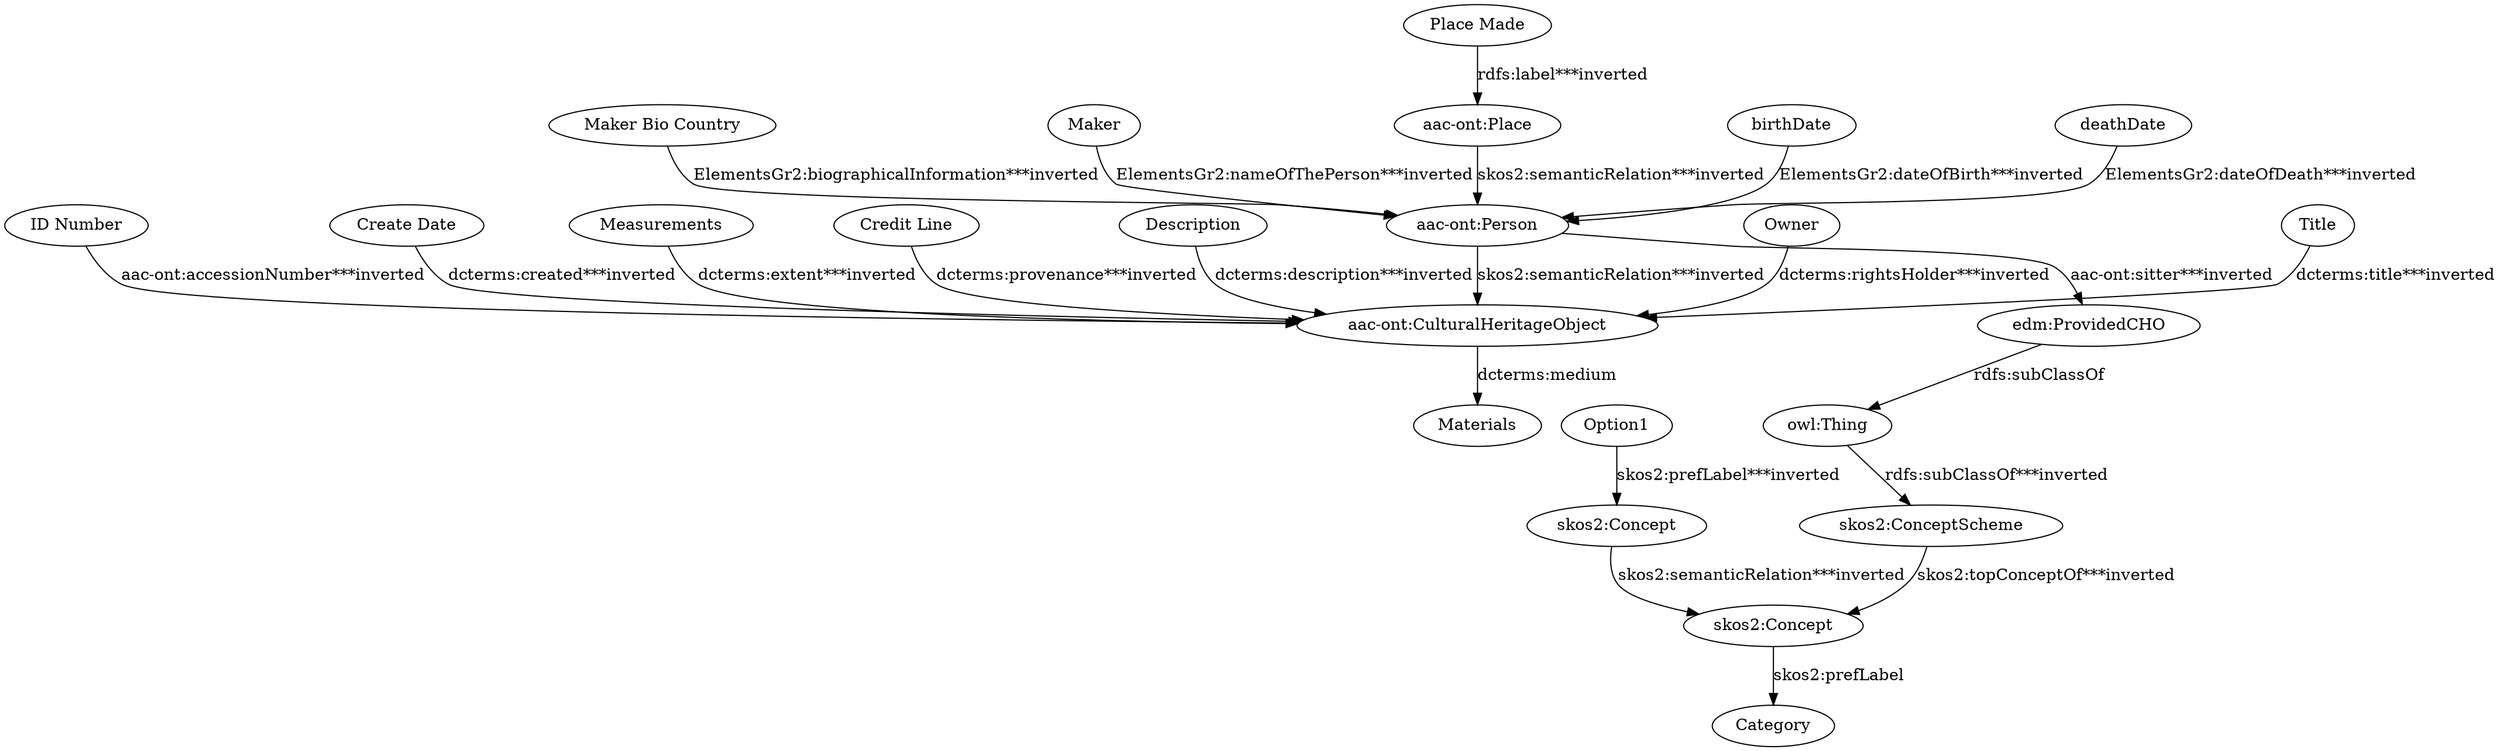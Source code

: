 digraph {
  "Create Date" [type=attribute_name,label="Create Date"]
  "aac-ont:CulturalHeritageObject1" [type=class_uri,label="aac-ont:CulturalHeritageObject"]
  "Credit Line" [type=attribute_name,label="Credit Line"]
  Description [type=attribute_name,label=Description]
  "ID Number" [type=attribute_name,label="ID Number"]
  "Maker Bio Country" [type=attribute_name,label="Maker Bio Country"]
  "aac-ont:Person1" [type=class_uri,label="aac-ont:Person"]
  Maker [type=attribute_name,label=Maker]
  Measurements [type=attribute_name,label=Measurements]
  Option1 [type=attribute_name,label=Option1]
  "skos2:Concept1" [type=class_uri,label="skos2:Concept"]
  Owner [type=attribute_name,label=Owner]
  "Place Made" [type=attribute_name,label="Place Made"]
  "aac-ont:Place1" [type=class_uri,label="aac-ont:Place"]
  Title [type=attribute_name,label=Title]
  Materials [type=attribute_name,label=Materials]
  "edm:ProvidedCHO" [type=class_uri,label="edm:ProvidedCHO"]
  birthDate [type=attribute_name,label=birthDate]
  deathDate [type=attribute_name,label=deathDate]
  "owl:Thing" [type=special,label="owl:Thing"]
  "skos2:ConceptScheme" [type=class_uri,label="skos2:ConceptScheme"]
  "skos2:Concept2" [type=class_uri,label="skos2:Concept"]
  Category [type=attribute_name,label=Category]
  "Create Date" -> "aac-ont:CulturalHeritageObject1" [type=st_property_uri,label="dcterms:created***inverted",weight=1]
  "Credit Line" -> "aac-ont:CulturalHeritageObject1" [type=st_property_uri,label="dcterms:provenance***inverted",weight=1]
  Description -> "aac-ont:CulturalHeritageObject1" [type=st_property_uri,label="dcterms:description***inverted",weight=1]
  "ID Number" -> "aac-ont:CulturalHeritageObject1" [type=st_property_uri,label="aac-ont:accessionNumber***inverted",weight=1]
  "Maker Bio Country" -> "aac-ont:Person1" [type=st_property_uri,label="ElementsGr2:biographicalInformation***inverted",weight=1]
  Maker -> "aac-ont:Person1" [type=st_property_uri,label="ElementsGr2:nameOfThePerson***inverted",weight=1]
  Measurements -> "aac-ont:CulturalHeritageObject1" [type=st_property_uri,label="dcterms:extent***inverted",weight=1]
  Option1 -> "skos2:Concept1" [type=st_property_uri,label="skos2:prefLabel***inverted",weight=1]
  Owner -> "aac-ont:CulturalHeritageObject1" [type=st_property_uri,label="dcterms:rightsHolder***inverted",weight=1]
  "Place Made" -> "aac-ont:Place1" [type=st_property_uri,label="rdfs:label***inverted",weight=1]
  Title -> "aac-ont:CulturalHeritageObject1" [type=st_property_uri,label="dcterms:title***inverted",weight=1]
  "aac-ont:CulturalHeritageObject1" -> Materials [label="dcterms:medium",type=st_property_uri]
  "aac-ont:Person1" -> "aac-ont:CulturalHeritageObject1" [type=inherited,label="skos2:semanticRelation***inverted",weight=4]
  "aac-ont:Person1" -> "edm:ProvidedCHO" [type=direct_property_uri,label="aac-ont:sitter***inverted",weight=1]
  "aac-ont:Place1" -> "aac-ont:Person1" [type=inherited,label="skos2:semanticRelation***inverted",weight=4]
  birthDate -> "aac-ont:Person1" [type=st_property_uri,label="ElementsGr2:dateOfBirth***inverted",weight=1]
  deathDate -> "aac-ont:Person1" [type=st_property_uri,label="ElementsGr2:dateOfDeath***inverted",weight=1]
  "edm:ProvidedCHO" -> "owl:Thing" [label="rdfs:subClassOf",type=inherited,weight=0.3333333333333333]
  "owl:Thing" -> "skos2:ConceptScheme" [type=inherited,label="rdfs:subClassOf***inverted",weight=0.3333333333333333]
  "skos2:Concept1" -> "skos2:Concept2" [type=direct_property_uri,label="skos2:semanticRelation***inverted",weight=1]
  "skos2:Concept2" -> Category [label="skos2:prefLabel",type=st_property_uri]
  "skos2:ConceptScheme" -> "skos2:Concept2" [type=direct_property_uri,label="skos2:topConceptOf***inverted",weight=1]
}
